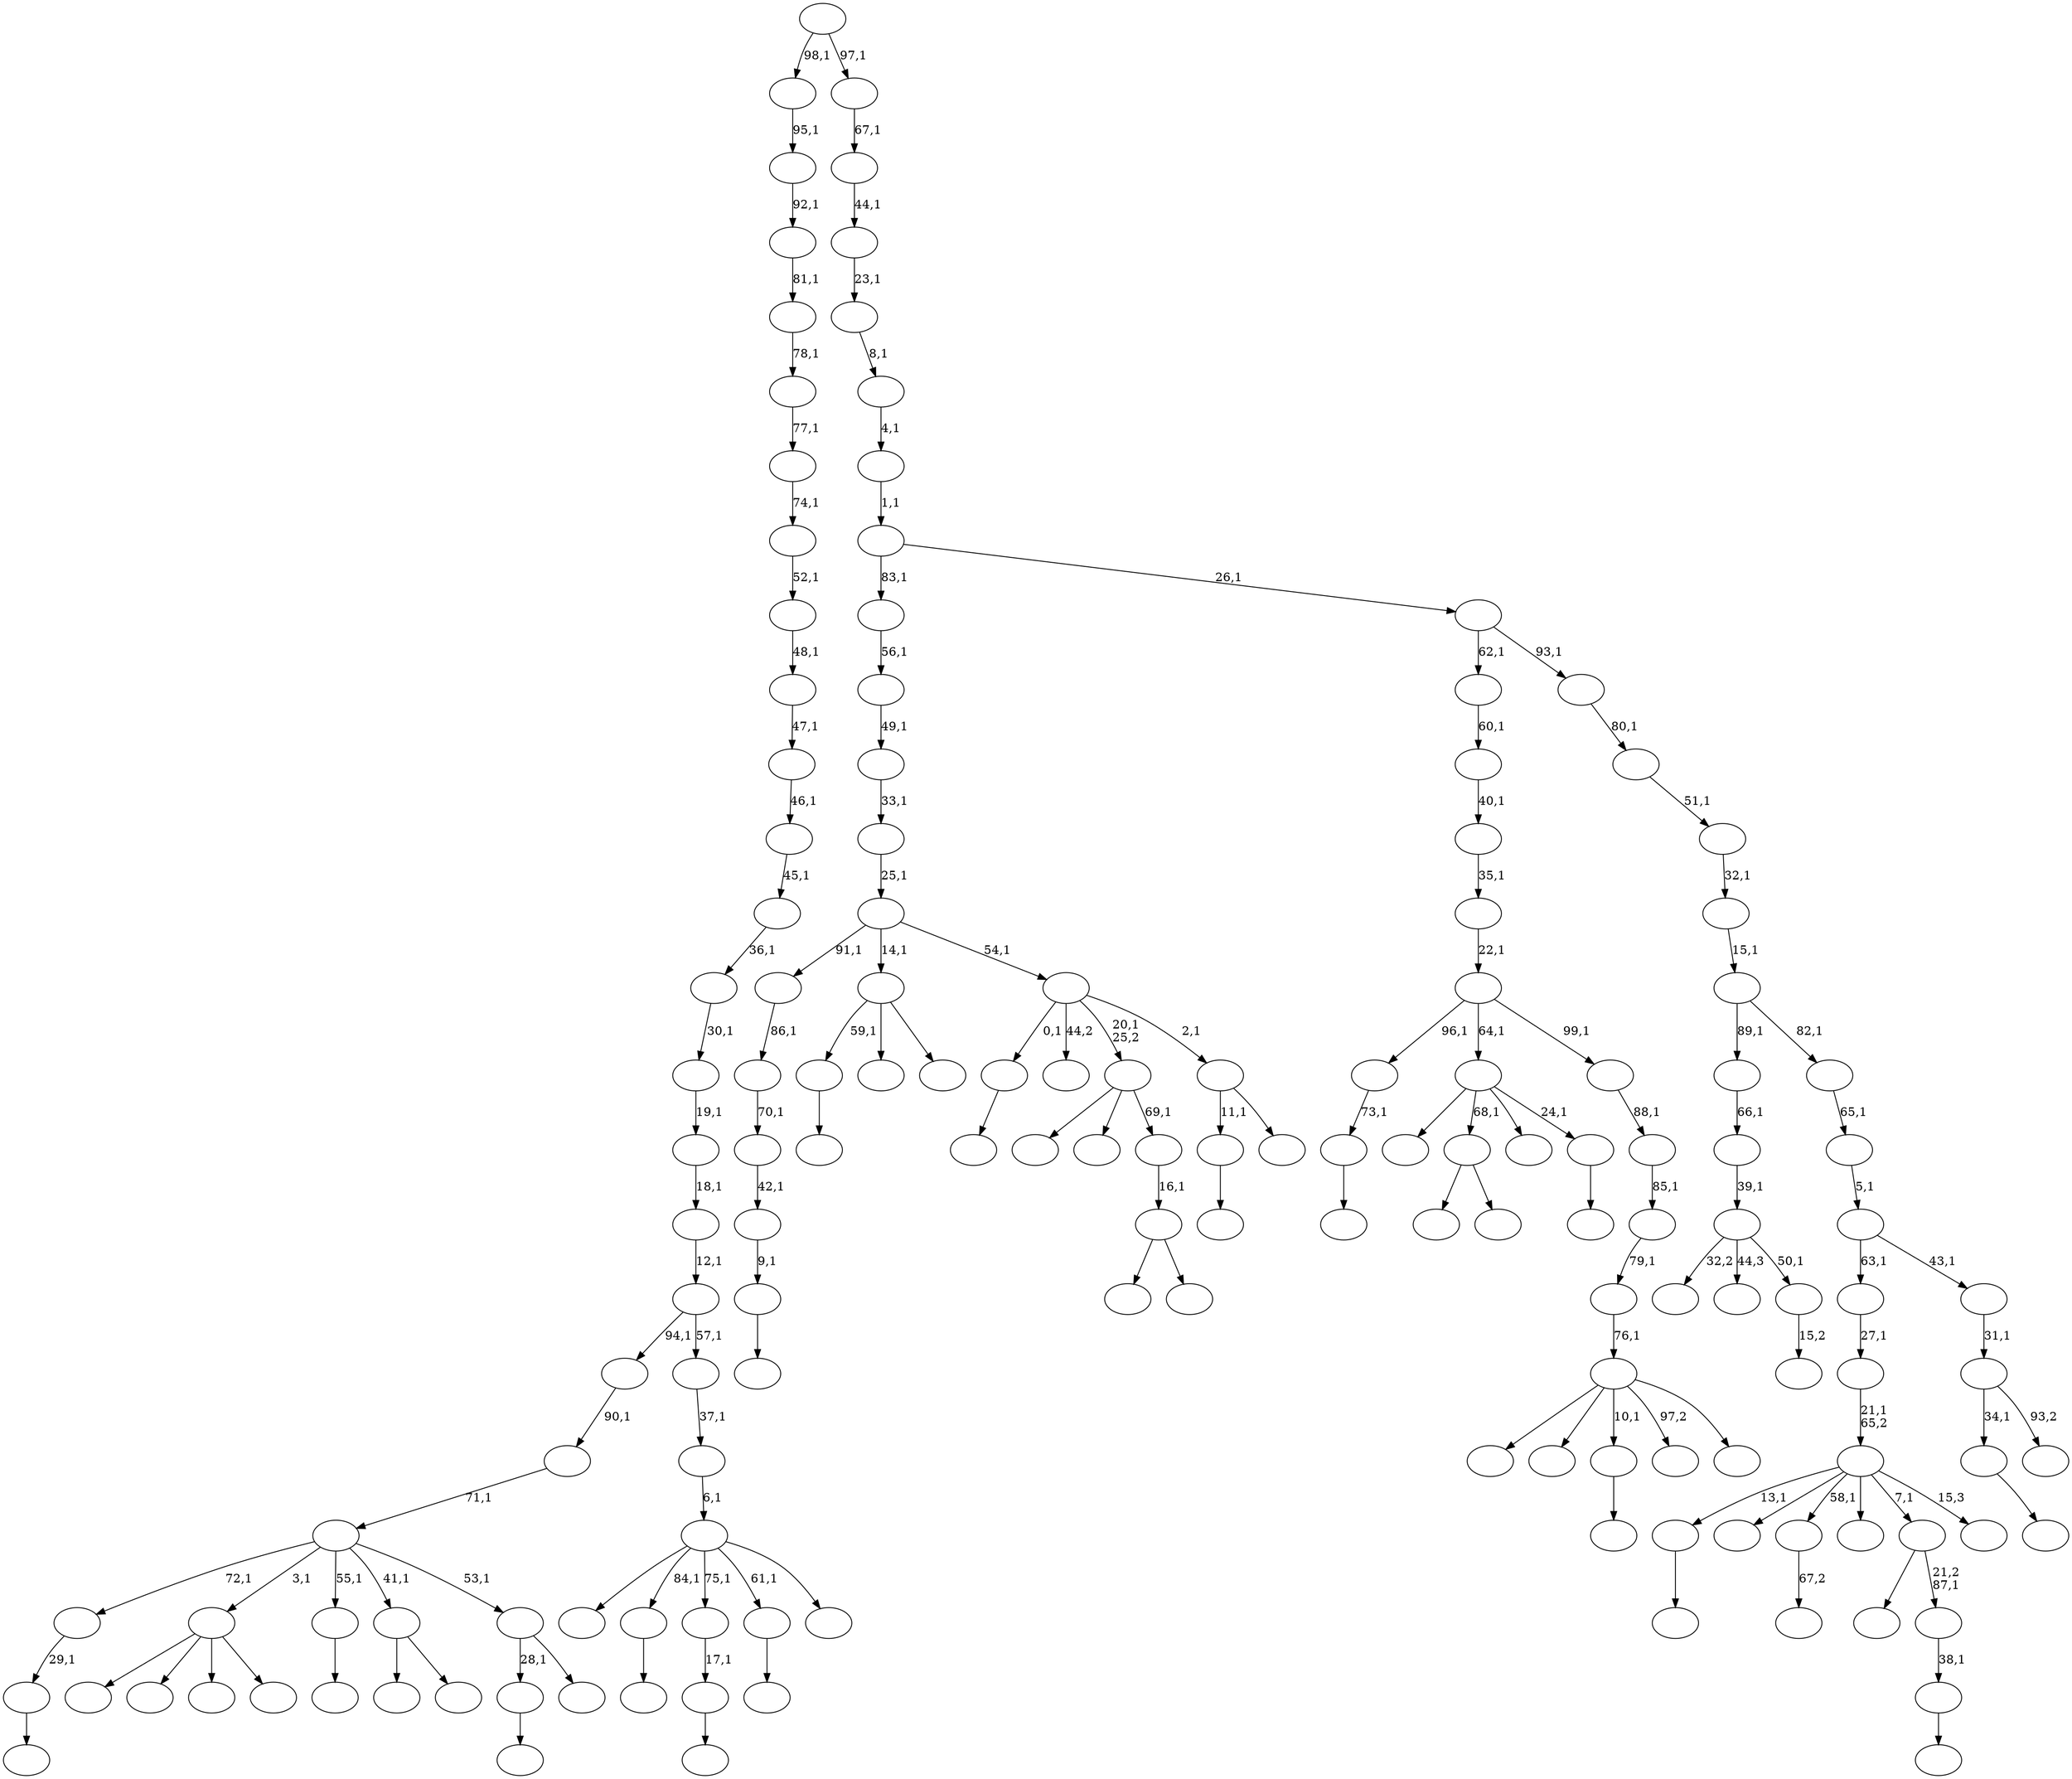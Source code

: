 digraph T {
	150 [label=""]
	149 [label=""]
	148 [label=""]
	147 [label=""]
	146 [label=""]
	145 [label=""]
	144 [label=""]
	143 [label=""]
	142 [label=""]
	141 [label=""]
	140 [label=""]
	139 [label=""]
	138 [label=""]
	137 [label=""]
	136 [label=""]
	135 [label=""]
	134 [label=""]
	133 [label=""]
	132 [label=""]
	131 [label=""]
	130 [label=""]
	129 [label=""]
	128 [label=""]
	127 [label=""]
	126 [label=""]
	125 [label=""]
	124 [label=""]
	123 [label=""]
	122 [label=""]
	121 [label=""]
	120 [label=""]
	119 [label=""]
	118 [label=""]
	117 [label=""]
	116 [label=""]
	115 [label=""]
	114 [label=""]
	113 [label=""]
	112 [label=""]
	111 [label=""]
	110 [label=""]
	109 [label=""]
	108 [label=""]
	107 [label=""]
	106 [label=""]
	105 [label=""]
	104 [label=""]
	103 [label=""]
	102 [label=""]
	101 [label=""]
	100 [label=""]
	99 [label=""]
	98 [label=""]
	97 [label=""]
	96 [label=""]
	95 [label=""]
	94 [label=""]
	93 [label=""]
	92 [label=""]
	91 [label=""]
	90 [label=""]
	89 [label=""]
	88 [label=""]
	87 [label=""]
	86 [label=""]
	85 [label=""]
	84 [label=""]
	83 [label=""]
	82 [label=""]
	81 [label=""]
	80 [label=""]
	79 [label=""]
	78 [label=""]
	77 [label=""]
	76 [label=""]
	75 [label=""]
	74 [label=""]
	73 [label=""]
	72 [label=""]
	71 [label=""]
	70 [label=""]
	69 [label=""]
	68 [label=""]
	67 [label=""]
	66 [label=""]
	65 [label=""]
	64 [label=""]
	63 [label=""]
	62 [label=""]
	61 [label=""]
	60 [label=""]
	59 [label=""]
	58 [label=""]
	57 [label=""]
	56 [label=""]
	55 [label=""]
	54 [label=""]
	53 [label=""]
	52 [label=""]
	51 [label=""]
	50 [label=""]
	49 [label=""]
	48 [label=""]
	47 [label=""]
	46 [label=""]
	45 [label=""]
	44 [label=""]
	43 [label=""]
	42 [label=""]
	41 [label=""]
	40 [label=""]
	39 [label=""]
	38 [label=""]
	37 [label=""]
	36 [label=""]
	35 [label=""]
	34 [label=""]
	33 [label=""]
	32 [label=""]
	31 [label=""]
	30 [label=""]
	29 [label=""]
	28 [label=""]
	27 [label=""]
	26 [label=""]
	25 [label=""]
	24 [label=""]
	23 [label=""]
	22 [label=""]
	21 [label=""]
	20 [label=""]
	19 [label=""]
	18 [label=""]
	17 [label=""]
	16 [label=""]
	15 [label=""]
	14 [label=""]
	13 [label=""]
	12 [label=""]
	11 [label=""]
	10 [label=""]
	9 [label=""]
	8 [label=""]
	7 [label=""]
	6 [label=""]
	5 [label=""]
	4 [label=""]
	3 [label=""]
	2 [label=""]
	1 [label=""]
	0 [label=""]
	146 -> 147 [label=""]
	143 -> 144 [label=""]
	138 -> 139 [label=""]
	136 -> 137 [label=""]
	132 -> 133 [label=""]
	129 -> 130 [label=""]
	128 -> 129 [label="17,1"]
	126 -> 127 [label="67,2"]
	124 -> 149 [label=""]
	124 -> 125 [label=""]
	121 -> 122 [label=""]
	118 -> 119 [label=""]
	116 -> 117 [label=""]
	115 -> 116 [label="29,1"]
	113 -> 114 [label=""]
	109 -> 110 [label="15,2"]
	108 -> 140 [label="32,2"]
	108 -> 112 [label="44,3"]
	108 -> 109 [label="50,1"]
	107 -> 108 [label="39,1"]
	106 -> 107 [label="66,1"]
	104 -> 135 [label=""]
	104 -> 123 [label=""]
	104 -> 111 [label=""]
	104 -> 105 [label=""]
	101 -> 102 [label=""]
	97 -> 98 [label=""]
	96 -> 97 [label="9,1"]
	95 -> 96 [label="42,1"]
	94 -> 95 [label="70,1"]
	93 -> 94 [label="86,1"]
	89 -> 118 [label="59,1"]
	89 -> 99 [label=""]
	89 -> 90 [label=""]
	86 -> 87 [label=""]
	85 -> 86 [label="73,1"]
	83 -> 84 [label=""]
	82 -> 83 [label="38,1"]
	81 -> 91 [label=""]
	81 -> 82 [label="21,2\n87,1"]
	79 -> 100 [label=""]
	79 -> 80 [label=""]
	78 -> 79 [label="16,1"]
	77 -> 150 [label=""]
	77 -> 148 [label=""]
	77 -> 78 [label="69,1"]
	75 -> 76 [label=""]
	74 -> 131 [label=""]
	74 -> 124 [label="68,1"]
	74 -> 88 [label=""]
	74 -> 75 [label="24,1"]
	71 -> 73 [label=""]
	71 -> 72 [label=""]
	69 -> 70 [label=""]
	67 -> 146 [label="28,1"]
	67 -> 68 [label=""]
	66 -> 115 [label="72,1"]
	66 -> 104 [label="3,1"]
	66 -> 101 [label="55,1"]
	66 -> 71 [label="41,1"]
	66 -> 67 [label="53,1"]
	65 -> 66 [label="71,1"]
	64 -> 65 [label="90,1"]
	62 -> 136 [label="13,1"]
	62 -> 134 [label=""]
	62 -> 126 [label="58,1"]
	62 -> 92 [label=""]
	62 -> 81 [label="7,1"]
	62 -> 63 [label="15,3"]
	61 -> 62 [label="21,1\n65,2"]
	60 -> 61 [label="27,1"]
	58 -> 143 [label="11,1"]
	58 -> 59 [label=""]
	57 -> 138 [label="0,1"]
	57 -> 120 [label="44,2"]
	57 -> 77 [label="20,1\n25,2"]
	57 -> 58 [label="2,1"]
	56 -> 93 [label="91,1"]
	56 -> 89 [label="14,1"]
	56 -> 57 [label="54,1"]
	55 -> 56 [label="25,1"]
	54 -> 55 [label="33,1"]
	53 -> 54 [label="49,1"]
	52 -> 53 [label="56,1"]
	50 -> 142 [label=""]
	50 -> 141 [label=""]
	50 -> 113 [label="10,1"]
	50 -> 103 [label="97,2"]
	50 -> 51 [label=""]
	49 -> 50 [label="76,1"]
	48 -> 49 [label="79,1"]
	47 -> 48 [label="85,1"]
	46 -> 47 [label="88,1"]
	45 -> 85 [label="96,1"]
	45 -> 74 [label="64,1"]
	45 -> 46 [label="99,1"]
	44 -> 45 [label="22,1"]
	43 -> 44 [label="35,1"]
	42 -> 43 [label="40,1"]
	41 -> 42 [label="60,1"]
	39 -> 145 [label=""]
	39 -> 132 [label="84,1"]
	39 -> 128 [label="75,1"]
	39 -> 69 [label="61,1"]
	39 -> 40 [label=""]
	38 -> 39 [label="6,1"]
	37 -> 38 [label="37,1"]
	36 -> 64 [label="94,1"]
	36 -> 37 [label="57,1"]
	35 -> 36 [label="12,1"]
	34 -> 35 [label="18,1"]
	33 -> 34 [label="19,1"]
	32 -> 33 [label="30,1"]
	31 -> 32 [label="36,1"]
	30 -> 31 [label="45,1"]
	29 -> 30 [label="46,1"]
	28 -> 29 [label="47,1"]
	27 -> 28 [label="48,1"]
	26 -> 27 [label="52,1"]
	25 -> 26 [label="74,1"]
	24 -> 25 [label="77,1"]
	23 -> 24 [label="78,1"]
	22 -> 23 [label="81,1"]
	21 -> 22 [label="92,1"]
	20 -> 21 [label="95,1"]
	18 -> 121 [label="34,1"]
	18 -> 19 [label="93,2"]
	17 -> 18 [label="31,1"]
	16 -> 60 [label="63,1"]
	16 -> 17 [label="43,1"]
	15 -> 16 [label="5,1"]
	14 -> 15 [label="65,1"]
	13 -> 106 [label="89,1"]
	13 -> 14 [label="82,1"]
	12 -> 13 [label="15,1"]
	11 -> 12 [label="32,1"]
	10 -> 11 [label="51,1"]
	9 -> 10 [label="80,1"]
	8 -> 41 [label="62,1"]
	8 -> 9 [label="93,1"]
	7 -> 52 [label="83,1"]
	7 -> 8 [label="26,1"]
	6 -> 7 [label="1,1"]
	5 -> 6 [label="4,1"]
	4 -> 5 [label="8,1"]
	3 -> 4 [label="23,1"]
	2 -> 3 [label="44,1"]
	1 -> 2 [label="67,1"]
	0 -> 20 [label="98,1"]
	0 -> 1 [label="97,1"]
}

